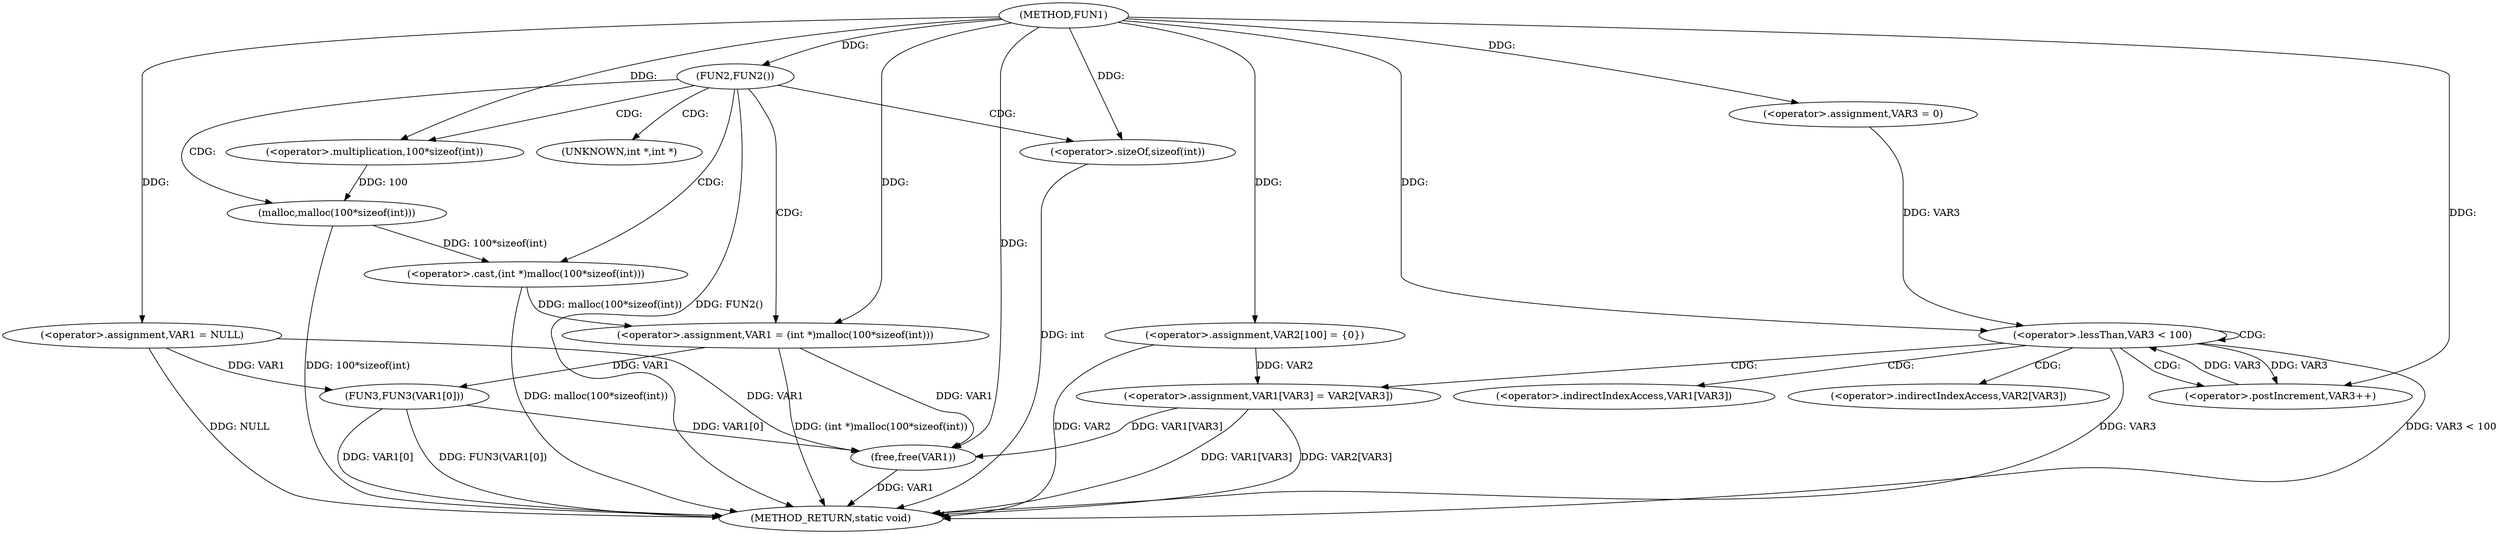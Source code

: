 digraph FUN1 {  
"1000100" [label = "(METHOD,FUN1)" ]
"1000147" [label = "(METHOD_RETURN,static void)" ]
"1000103" [label = "(<operator>.assignment,VAR1 = NULL)" ]
"1000107" [label = "(FUN2,FUN2())" ]
"1000109" [label = "(<operator>.assignment,VAR1 = (int *)malloc(100*sizeof(int)))" ]
"1000111" [label = "(<operator>.cast,(int *)malloc(100*sizeof(int)))" ]
"1000113" [label = "(malloc,malloc(100*sizeof(int)))" ]
"1000114" [label = "(<operator>.multiplication,100*sizeof(int))" ]
"1000116" [label = "(<operator>.sizeOf,sizeof(int))" ]
"1000120" [label = "(<operator>.assignment,VAR2[100] = {0})" ]
"1000125" [label = "(<operator>.assignment,VAR3 = 0)" ]
"1000128" [label = "(<operator>.lessThan,VAR3 < 100)" ]
"1000131" [label = "(<operator>.postIncrement,VAR3++)" ]
"1000134" [label = "(<operator>.assignment,VAR1[VAR3] = VAR2[VAR3])" ]
"1000141" [label = "(FUN3,FUN3(VAR1[0]))" ]
"1000145" [label = "(free,free(VAR1))" ]
"1000112" [label = "(UNKNOWN,int *,int *)" ]
"1000135" [label = "(<operator>.indirectIndexAccess,VAR1[VAR3])" ]
"1000138" [label = "(<operator>.indirectIndexAccess,VAR2[VAR3])" ]
  "1000116" -> "1000147"  [ label = "DDG: int"] 
  "1000141" -> "1000147"  [ label = "DDG: VAR1[0]"] 
  "1000107" -> "1000147"  [ label = "DDG: FUN2()"] 
  "1000103" -> "1000147"  [ label = "DDG: NULL"] 
  "1000113" -> "1000147"  [ label = "DDG: 100*sizeof(int)"] 
  "1000141" -> "1000147"  [ label = "DDG: FUN3(VAR1[0])"] 
  "1000120" -> "1000147"  [ label = "DDG: VAR2"] 
  "1000145" -> "1000147"  [ label = "DDG: VAR1"] 
  "1000128" -> "1000147"  [ label = "DDG: VAR3"] 
  "1000134" -> "1000147"  [ label = "DDG: VAR1[VAR3]"] 
  "1000111" -> "1000147"  [ label = "DDG: malloc(100*sizeof(int))"] 
  "1000128" -> "1000147"  [ label = "DDG: VAR3 < 100"] 
  "1000134" -> "1000147"  [ label = "DDG: VAR2[VAR3]"] 
  "1000109" -> "1000147"  [ label = "DDG: (int *)malloc(100*sizeof(int))"] 
  "1000100" -> "1000103"  [ label = "DDG: "] 
  "1000100" -> "1000107"  [ label = "DDG: "] 
  "1000111" -> "1000109"  [ label = "DDG: malloc(100*sizeof(int))"] 
  "1000100" -> "1000109"  [ label = "DDG: "] 
  "1000113" -> "1000111"  [ label = "DDG: 100*sizeof(int)"] 
  "1000114" -> "1000113"  [ label = "DDG: 100"] 
  "1000100" -> "1000114"  [ label = "DDG: "] 
  "1000100" -> "1000116"  [ label = "DDG: "] 
  "1000100" -> "1000120"  [ label = "DDG: "] 
  "1000100" -> "1000125"  [ label = "DDG: "] 
  "1000125" -> "1000128"  [ label = "DDG: VAR3"] 
  "1000131" -> "1000128"  [ label = "DDG: VAR3"] 
  "1000100" -> "1000128"  [ label = "DDG: "] 
  "1000128" -> "1000131"  [ label = "DDG: VAR3"] 
  "1000100" -> "1000131"  [ label = "DDG: "] 
  "1000120" -> "1000134"  [ label = "DDG: VAR2"] 
  "1000103" -> "1000141"  [ label = "DDG: VAR1"] 
  "1000109" -> "1000141"  [ label = "DDG: VAR1"] 
  "1000141" -> "1000145"  [ label = "DDG: VAR1[0]"] 
  "1000103" -> "1000145"  [ label = "DDG: VAR1"] 
  "1000134" -> "1000145"  [ label = "DDG: VAR1[VAR3]"] 
  "1000109" -> "1000145"  [ label = "DDG: VAR1"] 
  "1000100" -> "1000145"  [ label = "DDG: "] 
  "1000107" -> "1000109"  [ label = "CDG: "] 
  "1000107" -> "1000112"  [ label = "CDG: "] 
  "1000107" -> "1000116"  [ label = "CDG: "] 
  "1000107" -> "1000114"  [ label = "CDG: "] 
  "1000107" -> "1000113"  [ label = "CDG: "] 
  "1000107" -> "1000111"  [ label = "CDG: "] 
  "1000128" -> "1000128"  [ label = "CDG: "] 
  "1000128" -> "1000131"  [ label = "CDG: "] 
  "1000128" -> "1000135"  [ label = "CDG: "] 
  "1000128" -> "1000138"  [ label = "CDG: "] 
  "1000128" -> "1000134"  [ label = "CDG: "] 
}

